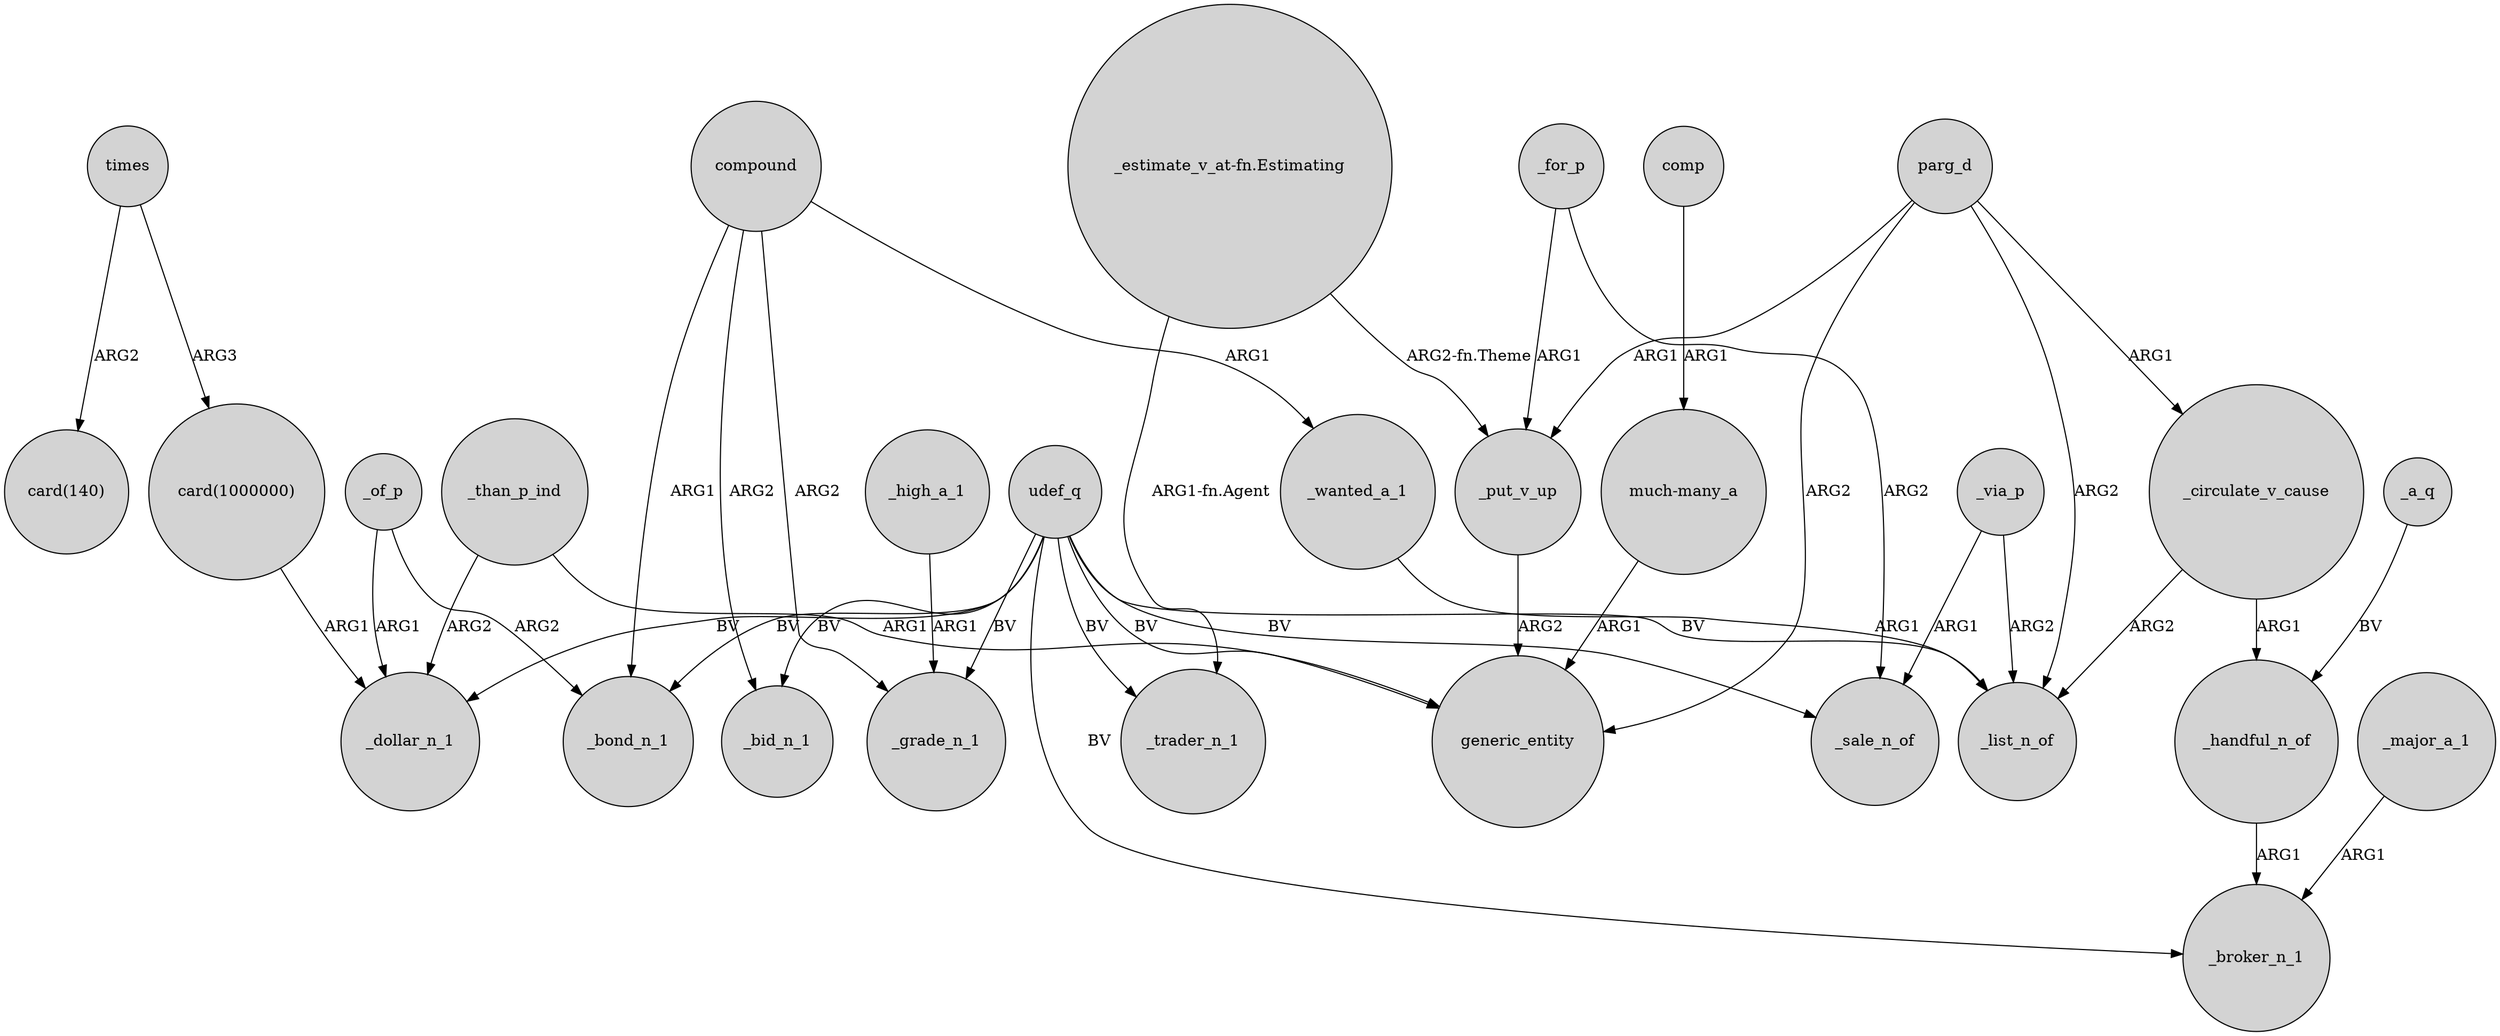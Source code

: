 digraph {
	node [shape=circle style=filled]
	"_estimate_v_at-fn.Estimating" -> _put_v_up [label="ARG2-fn.Theme"]
	"_estimate_v_at-fn.Estimating" -> _trader_n_1 [label="ARG1-fn.Agent"]
	times -> "card(140)" [label=ARG2]
	"card(1000000)" -> _dollar_n_1 [label=ARG1]
	udef_q -> _grade_n_1 [label=BV]
	udef_q -> generic_entity [label=BV]
	_via_p -> _list_n_of [label=ARG2]
	udef_q -> _trader_n_1 [label=BV]
	"much-many_a" -> generic_entity [label=ARG1]
	_high_a_1 -> _grade_n_1 [label=ARG1]
	_of_p -> _dollar_n_1 [label=ARG1]
	parg_d -> generic_entity [label=ARG2]
	_for_p -> _sale_n_of [label=ARG2]
	compound -> _bond_n_1 [label=ARG1]
	_for_p -> _put_v_up [label=ARG1]
	_of_p -> _bond_n_1 [label=ARG2]
	_circulate_v_cause -> _handful_n_of [label=ARG1]
	_via_p -> _sale_n_of [label=ARG1]
	parg_d -> _list_n_of [label=ARG2]
	_put_v_up -> generic_entity [label=ARG2]
	compound -> _bid_n_1 [label=ARG2]
	compound -> _wanted_a_1 [label=ARG1]
	_than_p_ind -> _dollar_n_1 [label=ARG2]
	udef_q -> _bond_n_1 [label=BV]
	comp -> "much-many_a" [label=ARG1]
	times -> "card(1000000)" [label=ARG3]
	_handful_n_of -> _broker_n_1 [label=ARG1]
	compound -> _grade_n_1 [label=ARG2]
	_a_q -> _handful_n_of [label=BV]
	udef_q -> _list_n_of [label=BV]
	_wanted_a_1 -> _list_n_of [label=ARG1]
	parg_d -> _circulate_v_cause [label=ARG1]
	udef_q -> _sale_n_of [label=BV]
	parg_d -> _put_v_up [label=ARG1]
	udef_q -> _bid_n_1 [label=BV]
	_major_a_1 -> _broker_n_1 [label=ARG1]
	_than_p_ind -> generic_entity [label=ARG1]
	udef_q -> _broker_n_1 [label=BV]
	udef_q -> _dollar_n_1 [label=BV]
	_circulate_v_cause -> _list_n_of [label=ARG2]
}
